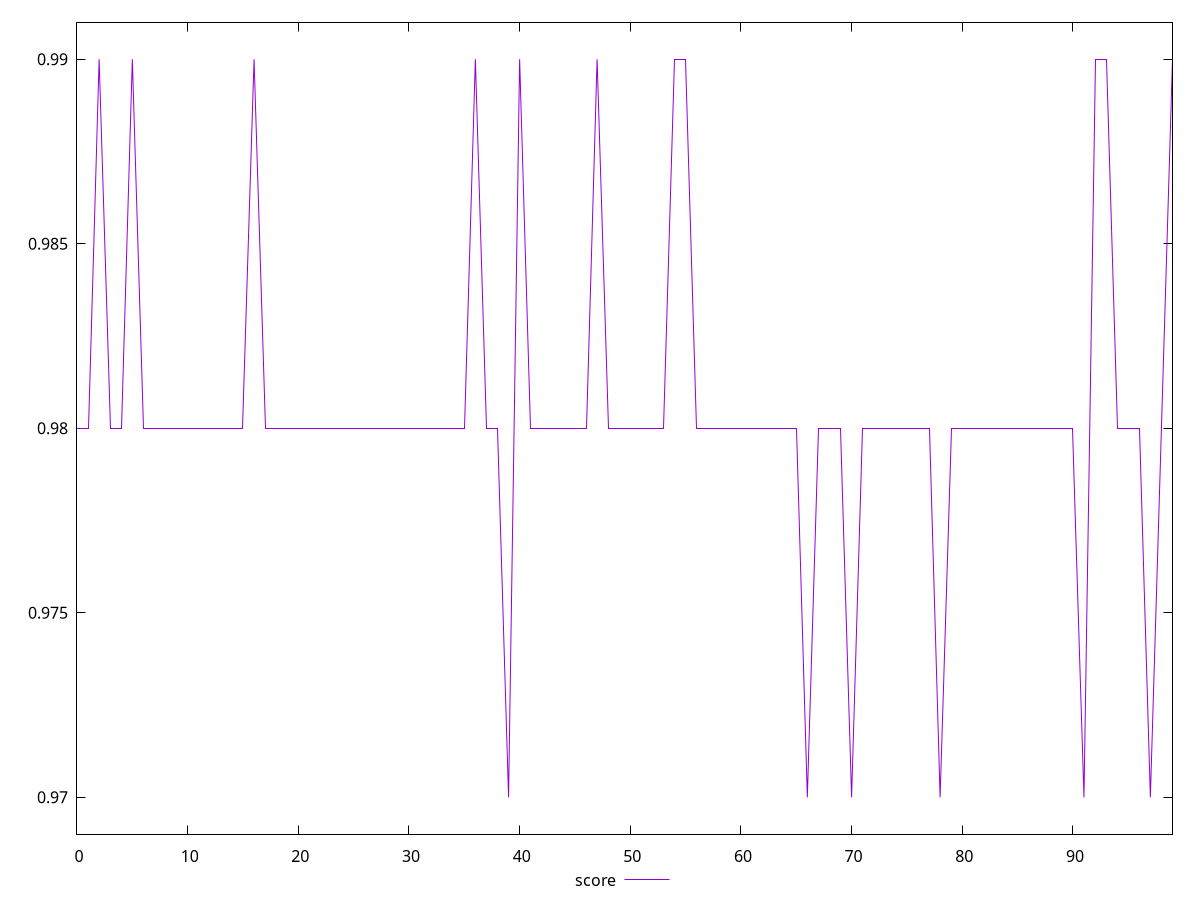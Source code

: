reset

$score <<EOF
0 0.98
1 0.98
2 0.99
3 0.98
4 0.98
5 0.99
6 0.98
7 0.98
8 0.98
9 0.98
10 0.98
11 0.98
12 0.98
13 0.98
14 0.98
15 0.98
16 0.99
17 0.98
18 0.98
19 0.98
20 0.98
21 0.98
22 0.98
23 0.98
24 0.98
25 0.98
26 0.98
27 0.98
28 0.98
29 0.98
30 0.98
31 0.98
32 0.98
33 0.98
34 0.98
35 0.98
36 0.99
37 0.98
38 0.98
39 0.97
40 0.99
41 0.98
42 0.98
43 0.98
44 0.98
45 0.98
46 0.98
47 0.99
48 0.98
49 0.98
50 0.98
51 0.98
52 0.98
53 0.98
54 0.99
55 0.99
56 0.98
57 0.98
58 0.98
59 0.98
60 0.98
62 0.98
63 0.98
64 0.98
65 0.98
66 0.97
67 0.98
68 0.98
69 0.98
70 0.97
71 0.98
72 0.98
73 0.98
74 0.98
75 0.98
76 0.98
77 0.98
78 0.97
79 0.98
80 0.98
81 0.98
82 0.98
83 0.98
84 0.98
85 0.98
86 0.98
87 0.98
88 0.98
89 0.98
90 0.98
91 0.97
92 0.99
93 0.99
94 0.98
95 0.98
96 0.98
97 0.97
98 0.98
99 0.99
EOF

set key outside below
set xrange [0:99]
set yrange [0.969:0.991]
set trange [0.969:0.991]
set terminal svg size 640, 500 enhanced background rgb 'white'
set output "reports/report_00030_2021-02-24T20-42-31.540Z/first-contentful-paint/samples/card/score/values.svg"

plot $score title "score" with line

reset
